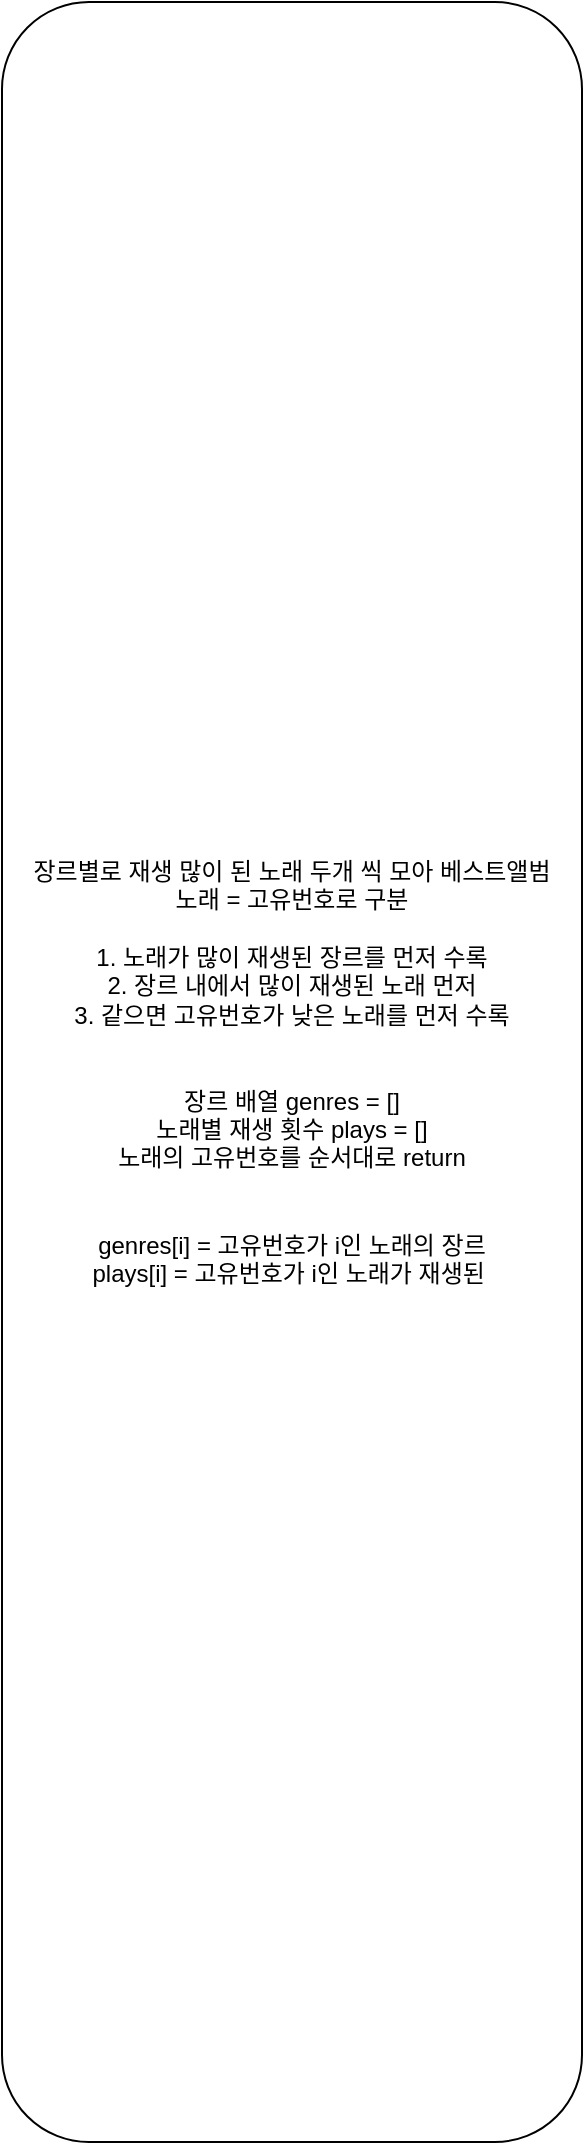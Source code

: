 <mxfile>
    <diagram id="C5RBs43oDa-KdzZeNtuy" name="Page-1">
        <mxGraphModel dx="481" dy="716" grid="1" gridSize="10" guides="1" tooltips="1" connect="1" arrows="1" fold="1" page="1" pageScale="1" pageWidth="827" pageHeight="1169" math="0" shadow="0">
            <root>
                <mxCell id="WIyWlLk6GJQsqaUBKTNV-0"/>
                <mxCell id="WIyWlLk6GJQsqaUBKTNV-1" parent="WIyWlLk6GJQsqaUBKTNV-0"/>
                <mxCell id="0" value="장르별로 재생 많이 된 노래 두개 씩 모아 베스트앨범&lt;br&gt;노래 = 고유번호로 구분&lt;br&gt;&lt;br&gt;1. 노래가 많이 재생된 장르를 먼저 수록&lt;br&gt;2. 장르 내에서 많이 재생된 노래 먼저&lt;br&gt;3. 같으면 고유번호가 낮은 노래를 먼저 수록&lt;br&gt;&lt;br&gt;&lt;br&gt;장르 배열 genres = []&lt;br&gt;노래별 재생 횟수 plays = []&lt;br&gt;노래의 고유번호를 순서대로 return&lt;br&gt;&lt;br&gt;&lt;br&gt;genres[i] = 고유번호가 i인 노래의 장르&lt;br&gt;plays[i] = 고유번호가 i인 노래가 재생된&amp;nbsp;" style="rounded=1;whiteSpace=wrap;html=1;fontSize=12;glass=0;strokeWidth=1;shadow=0;" parent="WIyWlLk6GJQsqaUBKTNV-1" vertex="1">
                    <mxGeometry x="490" y="30" width="290" height="1070" as="geometry"/>
                </mxCell>
            </root>
        </mxGraphModel>
    </diagram>
</mxfile>